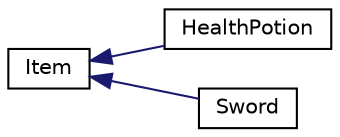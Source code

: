 digraph "Graphical Class Hierarchy"
{
 // LATEX_PDF_SIZE
  edge [fontname="Helvetica",fontsize="10",labelfontname="Helvetica",labelfontsize="10"];
  node [fontname="Helvetica",fontsize="10",shape=record];
  rankdir="LR";
  Node0 [label="Item",height=0.2,width=0.4,color="black", fillcolor="white", style="filled",URL="$classItem.html",tooltip="Item header file."];
  Node0 -> Node1 [dir="back",color="midnightblue",fontsize="10",style="solid",fontname="Helvetica"];
  Node1 [label="HealthPotion",height=0.2,width=0.4,color="black", fillcolor="white", style="filled",URL="$classHealthPotion.html",tooltip=" "];
  Node0 -> Node2 [dir="back",color="midnightblue",fontsize="10",style="solid",fontname="Helvetica"];
  Node2 [label="Sword",height=0.2,width=0.4,color="black", fillcolor="white", style="filled",URL="$classSword.html",tooltip=" "];
}
